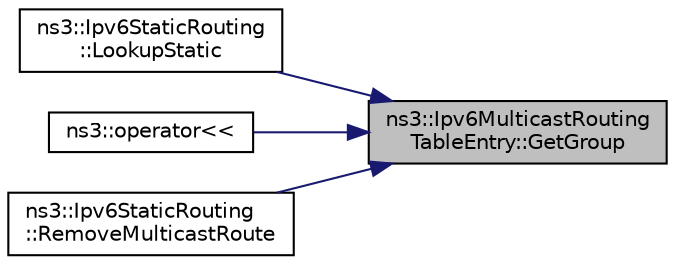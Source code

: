 digraph "ns3::Ipv6MulticastRoutingTableEntry::GetGroup"
{
 // LATEX_PDF_SIZE
  edge [fontname="Helvetica",fontsize="10",labelfontname="Helvetica",labelfontsize="10"];
  node [fontname="Helvetica",fontsize="10",shape=record];
  rankdir="RL";
  Node1 [label="ns3::Ipv6MulticastRouting\lTableEntry::GetGroup",height=0.2,width=0.4,color="black", fillcolor="grey75", style="filled", fontcolor="black",tooltip="Get the group."];
  Node1 -> Node2 [dir="back",color="midnightblue",fontsize="10",style="solid",fontname="Helvetica"];
  Node2 [label="ns3::Ipv6StaticRouting\l::LookupStatic",height=0.2,width=0.4,color="black", fillcolor="white", style="filled",URL="$classns3_1_1_ipv6_static_routing.html#aad420be705ea418cc3c0481e751d9094",tooltip="Lookup in the multicast forwarding table for destination."];
  Node1 -> Node3 [dir="back",color="midnightblue",fontsize="10",style="solid",fontname="Helvetica"];
  Node3 [label="ns3::operator\<\<",height=0.2,width=0.4,color="black", fillcolor="white", style="filled",URL="$namespacens3.html#a6a8bc38cb4c4bc109dd37e319368cf59",tooltip="Stream insertion operator."];
  Node1 -> Node4 [dir="back",color="midnightblue",fontsize="10",style="solid",fontname="Helvetica"];
  Node4 [label="ns3::Ipv6StaticRouting\l::RemoveMulticastRoute",height=0.2,width=0.4,color="black", fillcolor="white", style="filled",URL="$classns3_1_1_ipv6_static_routing.html#abb22fb02e9e80038383e3d4ae140ac37",tooltip="Remove a static multicast route."];
}
